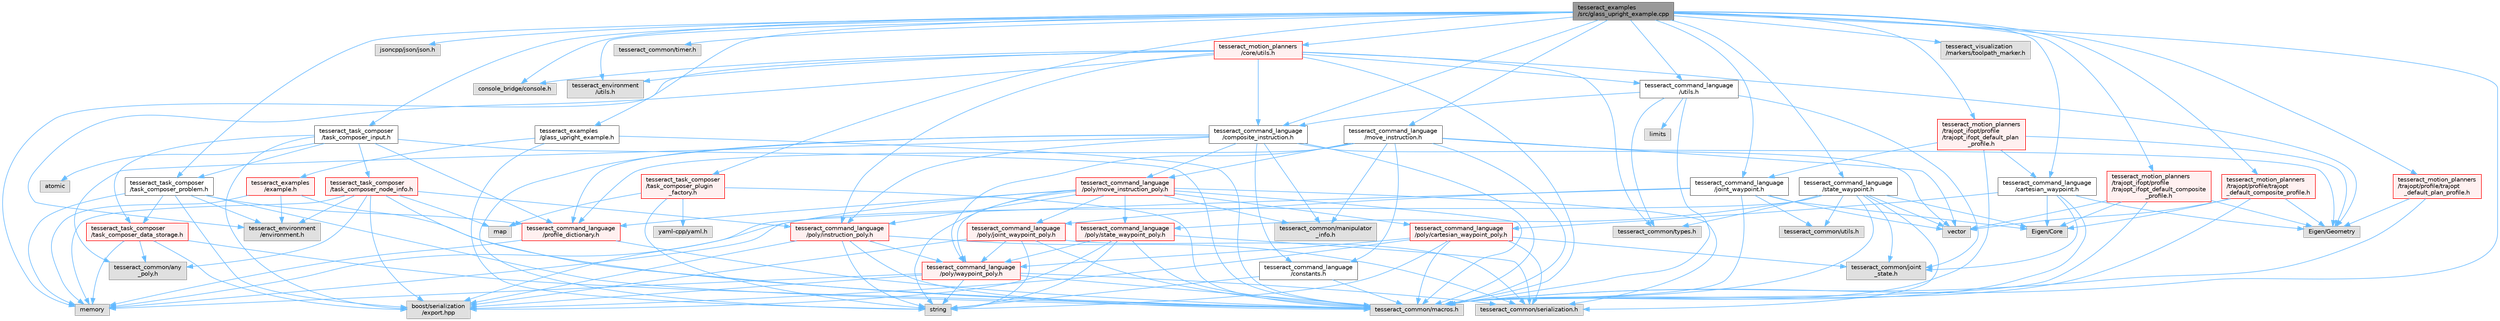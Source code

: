digraph "tesseract_examples/src/glass_upright_example.cpp"
{
 // LATEX_PDF_SIZE
  bgcolor="transparent";
  edge [fontname=Helvetica,fontsize=10,labelfontname=Helvetica,labelfontsize=10];
  node [fontname=Helvetica,fontsize=10,shape=box,height=0.2,width=0.4];
  Node1 [label="tesseract_examples\l/src/glass_upright_example.cpp",height=0.2,width=0.4,color="gray40", fillcolor="grey60", style="filled", fontcolor="black",tooltip="Glass upright example implementation."];
  Node1 -> Node2 [color="steelblue1",style="solid"];
  Node2 [label="tesseract_common/macros.h",height=0.2,width=0.4,color="grey60", fillcolor="#E0E0E0", style="filled",tooltip=" "];
  Node1 -> Node3 [color="steelblue1",style="solid"];
  Node3 [label="jsoncpp/json/json.h",height=0.2,width=0.4,color="grey60", fillcolor="#E0E0E0", style="filled",tooltip=" "];
  Node1 -> Node4 [color="steelblue1",style="solid"];
  Node4 [label="console_bridge/console.h",height=0.2,width=0.4,color="grey60", fillcolor="#E0E0E0", style="filled",tooltip=" "];
  Node1 -> Node5 [color="steelblue1",style="solid"];
  Node5 [label="tesseract_examples\l/glass_upright_example.h",height=0.2,width=0.4,color="grey40", fillcolor="white", style="filled",URL="$d7/d74/glass__upright__example_8h.html",tooltip="An example of a robot with fixed orientation but free to move in cartesian space."];
  Node5 -> Node2 [color="steelblue1",style="solid"];
  Node5 -> Node6 [color="steelblue1",style="solid"];
  Node6 [label="string",height=0.2,width=0.4,color="grey60", fillcolor="#E0E0E0", style="filled",tooltip=" "];
  Node5 -> Node7 [color="steelblue1",style="solid"];
  Node7 [label="tesseract_examples\l/example.h",height=0.2,width=0.4,color="red", fillcolor="#FFF0F0", style="filled",URL="$df/d24/example_8h.html",tooltip=" "];
  Node7 -> Node2 [color="steelblue1",style="solid"];
  Node7 -> Node8 [color="steelblue1",style="solid"];
  Node8 [label="memory",height=0.2,width=0.4,color="grey60", fillcolor="#E0E0E0", style="filled",tooltip=" "];
  Node7 -> Node9 [color="steelblue1",style="solid"];
  Node9 [label="tesseract_environment\l/environment.h",height=0.2,width=0.4,color="grey60", fillcolor="#E0E0E0", style="filled",tooltip=" "];
  Node1 -> Node11 [color="steelblue1",style="solid"];
  Node11 [label="tesseract_environment\l/utils.h",height=0.2,width=0.4,color="grey60", fillcolor="#E0E0E0", style="filled",tooltip=" "];
  Node1 -> Node12 [color="steelblue1",style="solid"];
  Node12 [label="tesseract_common/timer.h",height=0.2,width=0.4,color="grey60", fillcolor="#E0E0E0", style="filled",tooltip=" "];
  Node1 -> Node13 [color="steelblue1",style="solid"];
  Node13 [label="tesseract_command_language\l/composite_instruction.h",height=0.2,width=0.4,color="grey40", fillcolor="white", style="filled",URL="$d5/df7/composite__instruction_8h.html",tooltip=" "];
  Node13 -> Node2 [color="steelblue1",style="solid"];
  Node13 -> Node14 [color="steelblue1",style="solid"];
  Node14 [label="vector",height=0.2,width=0.4,color="grey60", fillcolor="#E0E0E0", style="filled",tooltip=" "];
  Node13 -> Node6 [color="steelblue1",style="solid"];
  Node13 -> Node15 [color="steelblue1",style="solid"];
  Node15 [label="tesseract_command_language\l/poly/instruction_poly.h",height=0.2,width=0.4,color="red", fillcolor="#FFF0F0", style="filled",URL="$d1/db1/instruction__poly_8h.html",tooltip=" "];
  Node15 -> Node2 [color="steelblue1",style="solid"];
  Node15 -> Node6 [color="steelblue1",style="solid"];
  Node15 -> Node17 [color="steelblue1",style="solid"];
  Node17 [label="boost/serialization\l/export.hpp",height=0.2,width=0.4,color="grey60", fillcolor="#E0E0E0", style="filled",tooltip=" "];
  Node15 -> Node20 [color="steelblue1",style="solid"];
  Node20 [label="tesseract_command_language\l/poly/waypoint_poly.h",height=0.2,width=0.4,color="red", fillcolor="#FFF0F0", style="filled",URL="$d3/dc4/waypoint__poly_8h.html",tooltip=" "];
  Node20 -> Node2 [color="steelblue1",style="solid"];
  Node20 -> Node8 [color="steelblue1",style="solid"];
  Node20 -> Node6 [color="steelblue1",style="solid"];
  Node20 -> Node17 [color="steelblue1",style="solid"];
  Node20 -> Node22 [color="steelblue1",style="solid"];
  Node22 [label="tesseract_common/serialization.h",height=0.2,width=0.4,color="grey60", fillcolor="#E0E0E0", style="filled",tooltip=" "];
  Node15 -> Node22 [color="steelblue1",style="solid"];
  Node13 -> Node24 [color="steelblue1",style="solid"];
  Node24 [label="tesseract_command_language\l/poly/move_instruction_poly.h",height=0.2,width=0.4,color="red", fillcolor="#FFF0F0", style="filled",URL="$dc/df1/move__instruction__poly_8h.html",tooltip="The move instruction interface."];
  Node24 -> Node2 [color="steelblue1",style="solid"];
  Node24 -> Node6 [color="steelblue1",style="solid"];
  Node24 -> Node17 [color="steelblue1",style="solid"];
  Node24 -> Node15 [color="steelblue1",style="solid"];
  Node24 -> Node25 [color="steelblue1",style="solid"];
  Node25 [label="tesseract_command_language\l/poly/cartesian_waypoint_poly.h",height=0.2,width=0.4,color="red", fillcolor="#FFF0F0", style="filled",URL="$d7/df9/cartesian__waypoint__poly_8h.html",tooltip="The cartesian waypoint interface."];
  Node25 -> Node2 [color="steelblue1",style="solid"];
  Node25 -> Node6 [color="steelblue1",style="solid"];
  Node25 -> Node17 [color="steelblue1",style="solid"];
  Node25 -> Node20 [color="steelblue1",style="solid"];
  Node25 -> Node26 [color="steelblue1",style="solid"];
  Node26 [label="tesseract_common/joint\l_state.h",height=0.2,width=0.4,color="grey60", fillcolor="#E0E0E0", style="filled",tooltip=" "];
  Node25 -> Node22 [color="steelblue1",style="solid"];
  Node24 -> Node27 [color="steelblue1",style="solid"];
  Node27 [label="tesseract_command_language\l/poly/joint_waypoint_poly.h",height=0.2,width=0.4,color="red", fillcolor="#FFF0F0", style="filled",URL="$d1/d66/joint__waypoint__poly_8h.html",tooltip="The joint waypoint interface."];
  Node27 -> Node2 [color="steelblue1",style="solid"];
  Node27 -> Node6 [color="steelblue1",style="solid"];
  Node27 -> Node17 [color="steelblue1",style="solid"];
  Node27 -> Node20 [color="steelblue1",style="solid"];
  Node27 -> Node22 [color="steelblue1",style="solid"];
  Node24 -> Node28 [color="steelblue1",style="solid"];
  Node28 [label="tesseract_command_language\l/poly/state_waypoint_poly.h",height=0.2,width=0.4,color="red", fillcolor="#FFF0F0", style="filled",URL="$d7/d22/state__waypoint__poly_8h.html",tooltip="The state waypoint interface."];
  Node28 -> Node2 [color="steelblue1",style="solid"];
  Node28 -> Node6 [color="steelblue1",style="solid"];
  Node28 -> Node17 [color="steelblue1",style="solid"];
  Node28 -> Node20 [color="steelblue1",style="solid"];
  Node28 -> Node22 [color="steelblue1",style="solid"];
  Node24 -> Node20 [color="steelblue1",style="solid"];
  Node24 -> Node29 [color="steelblue1",style="solid"];
  Node29 [label="tesseract_command_language\l/profile_dictionary.h",height=0.2,width=0.4,color="red", fillcolor="#FFF0F0", style="filled",URL="$dd/dd6/profile__dictionary_8h.html",tooltip="This is a profile dictionary for storing all profiles."];
  Node29 -> Node2 [color="steelblue1",style="solid"];
  Node29 -> Node8 [color="steelblue1",style="solid"];
  Node24 -> Node35 [color="steelblue1",style="solid"];
  Node35 [label="tesseract_common/manipulator\l_info.h",height=0.2,width=0.4,color="grey60", fillcolor="#E0E0E0", style="filled",tooltip=" "];
  Node24 -> Node22 [color="steelblue1",style="solid"];
  Node13 -> Node36 [color="steelblue1",style="solid"];
  Node36 [label="tesseract_command_language\l/constants.h",height=0.2,width=0.4,color="grey40", fillcolor="white", style="filled",URL="$d2/d6f/constants_8h.html",tooltip="Containst Tesseract Command Language constants."];
  Node36 -> Node2 [color="steelblue1",style="solid"];
  Node36 -> Node6 [color="steelblue1",style="solid"];
  Node13 -> Node29 [color="steelblue1",style="solid"];
  Node13 -> Node35 [color="steelblue1",style="solid"];
  Node13 -> Node37 [color="steelblue1",style="solid"];
  Node37 [label="tesseract_common/any\l_poly.h",height=0.2,width=0.4,color="grey60", fillcolor="#E0E0E0", style="filled",tooltip=" "];
  Node1 -> Node38 [color="steelblue1",style="solid"];
  Node38 [label="tesseract_command_language\l/state_waypoint.h",height=0.2,width=0.4,color="grey40", fillcolor="white", style="filled",URL="$d1/d10/state__waypoint_8h.html",tooltip=" "];
  Node38 -> Node2 [color="steelblue1",style="solid"];
  Node38 -> Node39 [color="steelblue1",style="solid"];
  Node39 [label="Eigen/Core",height=0.2,width=0.4,color="grey60", fillcolor="#E0E0E0", style="filled",tooltip=" "];
  Node38 -> Node8 [color="steelblue1",style="solid"];
  Node38 -> Node14 [color="steelblue1",style="solid"];
  Node38 -> Node28 [color="steelblue1",style="solid"];
  Node38 -> Node26 [color="steelblue1",style="solid"];
  Node38 -> Node40 [color="steelblue1",style="solid"];
  Node40 [label="tesseract_common/utils.h",height=0.2,width=0.4,color="grey60", fillcolor="#E0E0E0", style="filled",tooltip=" "];
  Node38 -> Node41 [color="steelblue1",style="solid"];
  Node41 [label="tesseract_common/types.h",height=0.2,width=0.4,color="grey60", fillcolor="#E0E0E0", style="filled",tooltip=" "];
  Node38 -> Node22 [color="steelblue1",style="solid"];
  Node1 -> Node42 [color="steelblue1",style="solid"];
  Node42 [label="tesseract_command_language\l/cartesian_waypoint.h",height=0.2,width=0.4,color="grey40", fillcolor="white", style="filled",URL="$d3/d18/cartesian__waypoint_8h.html",tooltip=" "];
  Node42 -> Node2 [color="steelblue1",style="solid"];
  Node42 -> Node39 [color="steelblue1",style="solid"];
  Node42 -> Node43 [color="steelblue1",style="solid"];
  Node43 [label="Eigen/Geometry",height=0.2,width=0.4,color="grey60", fillcolor="#E0E0E0", style="filled",tooltip=" "];
  Node42 -> Node25 [color="steelblue1",style="solid"];
  Node42 -> Node26 [color="steelblue1",style="solid"];
  Node1 -> Node44 [color="steelblue1",style="solid"];
  Node44 [label="tesseract_command_language\l/joint_waypoint.h",height=0.2,width=0.4,color="grey40", fillcolor="white", style="filled",URL="$d7/d1f/joint__waypoint_8h.html",tooltip=" "];
  Node44 -> Node2 [color="steelblue1",style="solid"];
  Node44 -> Node39 [color="steelblue1",style="solid"];
  Node44 -> Node8 [color="steelblue1",style="solid"];
  Node44 -> Node14 [color="steelblue1",style="solid"];
  Node44 -> Node27 [color="steelblue1",style="solid"];
  Node44 -> Node40 [color="steelblue1",style="solid"];
  Node1 -> Node45 [color="steelblue1",style="solid"];
  Node45 [label="tesseract_command_language\l/move_instruction.h",height=0.2,width=0.4,color="grey40", fillcolor="white", style="filled",URL="$da/d74/move__instruction_8h.html",tooltip=" "];
  Node45 -> Node2 [color="steelblue1",style="solid"];
  Node45 -> Node14 [color="steelblue1",style="solid"];
  Node45 -> Node43 [color="steelblue1",style="solid"];
  Node45 -> Node24 [color="steelblue1",style="solid"];
  Node45 -> Node20 [color="steelblue1",style="solid"];
  Node45 -> Node36 [color="steelblue1",style="solid"];
  Node45 -> Node29 [color="steelblue1",style="solid"];
  Node45 -> Node35 [color="steelblue1",style="solid"];
  Node1 -> Node46 [color="steelblue1",style="solid"];
  Node46 [label="tesseract_command_language\l/utils.h",height=0.2,width=0.4,color="grey40", fillcolor="white", style="filled",URL="$d6/d75/tesseract__command__language_2include_2tesseract__command__language_2utils_8h.html",tooltip=" "];
  Node46 -> Node2 [color="steelblue1",style="solid"];
  Node46 -> Node47 [color="steelblue1",style="solid"];
  Node47 [label="limits",height=0.2,width=0.4,color="grey60", fillcolor="#E0E0E0", style="filled",tooltip=" "];
  Node46 -> Node13 [color="steelblue1",style="solid"];
  Node46 -> Node26 [color="steelblue1",style="solid"];
  Node46 -> Node41 [color="steelblue1",style="solid"];
  Node1 -> Node48 [color="steelblue1",style="solid"];
  Node48 [label="tesseract_task_composer\l/task_composer_problem.h",height=0.2,width=0.4,color="grey40", fillcolor="white", style="filled",URL="$d7/d6d/task__composer__problem_8h.html",tooltip="A task composer server problem."];
  Node48 -> Node2 [color="steelblue1",style="solid"];
  Node48 -> Node8 [color="steelblue1",style="solid"];
  Node48 -> Node9 [color="steelblue1",style="solid"];
  Node48 -> Node29 [color="steelblue1",style="solid"];
  Node48 -> Node49 [color="steelblue1",style="solid"];
  Node49 [label="tesseract_task_composer\l/task_composer_data_storage.h",height=0.2,width=0.4,color="red", fillcolor="#FFF0F0", style="filled",URL="$dc/dc5/task__composer__data__storage_8h.html",tooltip="Data storage used when executing the pipeline."];
  Node49 -> Node2 [color="steelblue1",style="solid"];
  Node49 -> Node8 [color="steelblue1",style="solid"];
  Node49 -> Node37 [color="steelblue1",style="solid"];
  Node49 -> Node17 [color="steelblue1",style="solid"];
  Node48 -> Node17 [color="steelblue1",style="solid"];
  Node1 -> Node50 [color="steelblue1",style="solid"];
  Node50 [label="tesseract_task_composer\l/task_composer_input.h",height=0.2,width=0.4,color="grey40", fillcolor="white", style="filled",URL="$db/ddf/task__composer__input_8h.html",tooltip="The input data structure to the pipeline."];
  Node50 -> Node2 [color="steelblue1",style="solid"];
  Node50 -> Node51 [color="steelblue1",style="solid"];
  Node51 [label="atomic",height=0.2,width=0.4,color="grey60", fillcolor="#E0E0E0", style="filled",tooltip=" "];
  Node50 -> Node29 [color="steelblue1",style="solid"];
  Node50 -> Node49 [color="steelblue1",style="solid"];
  Node50 -> Node52 [color="steelblue1",style="solid"];
  Node52 [label="tesseract_task_composer\l/task_composer_node_info.h",height=0.2,width=0.4,color="red", fillcolor="#FFF0F0", style="filled",URL="$d7/d2c/task__composer__node__info_8h.html",tooltip="Task composer node info."];
  Node52 -> Node2 [color="steelblue1",style="solid"];
  Node52 -> Node8 [color="steelblue1",style="solid"];
  Node52 -> Node53 [color="steelblue1",style="solid"];
  Node53 [label="map",height=0.2,width=0.4,color="grey60", fillcolor="#E0E0E0", style="filled",tooltip=" "];
  Node52 -> Node9 [color="steelblue1",style="solid"];
  Node52 -> Node15 [color="steelblue1",style="solid"];
  Node52 -> Node37 [color="steelblue1",style="solid"];
  Node52 -> Node17 [color="steelblue1",style="solid"];
  Node50 -> Node48 [color="steelblue1",style="solid"];
  Node50 -> Node17 [color="steelblue1",style="solid"];
  Node1 -> Node54 [color="steelblue1",style="solid"];
  Node54 [label="tesseract_task_composer\l/task_composer_plugin\l_factory.h",height=0.2,width=0.4,color="red", fillcolor="#FFF0F0", style="filled",URL="$da/d42/task__composer__plugin__factory_8h.html",tooltip="A plugin factory for producing a task composer."];
  Node54 -> Node2 [color="steelblue1",style="solid"];
  Node54 -> Node6 [color="steelblue1",style="solid"];
  Node54 -> Node53 [color="steelblue1",style="solid"];
  Node54 -> Node55 [color="steelblue1",style="solid"];
  Node55 [label="yaml-cpp/yaml.h",height=0.2,width=0.4,color="grey60", fillcolor="#E0E0E0", style="filled",tooltip=" "];
  Node1 -> Node64 [color="steelblue1",style="solid"];
  Node64 [label="tesseract_visualization\l/markers/toolpath_marker.h",height=0.2,width=0.4,color="grey60", fillcolor="#E0E0E0", style="filled",tooltip=" "];
  Node1 -> Node65 [color="steelblue1",style="solid"];
  Node65 [label="tesseract_motion_planners\l/core/utils.h",height=0.2,width=0.4,color="red", fillcolor="#FFF0F0", style="filled",URL="$d9/d8b/tesseract__motion__planners_2core_2include_2tesseract__motion__planners_2core_2utils_8h.html",tooltip="Planner utility functions."];
  Node65 -> Node2 [color="steelblue1",style="solid"];
  Node65 -> Node43 [color="steelblue1",style="solid"];
  Node65 -> Node8 [color="steelblue1",style="solid"];
  Node65 -> Node4 [color="steelblue1",style="solid"];
  Node65 -> Node9 [color="steelblue1",style="solid"];
  Node65 -> Node11 [color="steelblue1",style="solid"];
  Node65 -> Node15 [color="steelblue1",style="solid"];
  Node65 -> Node13 [color="steelblue1",style="solid"];
  Node65 -> Node46 [color="steelblue1",style="solid"];
  Node65 -> Node41 [color="steelblue1",style="solid"];
  Node1 -> Node68 [color="steelblue1",style="solid"];
  Node68 [label="tesseract_motion_planners\l/trajopt_ifopt/profile\l/trajopt_ifopt_default_composite\l_profile.h",height=0.2,width=0.4,color="red", fillcolor="#FFF0F0", style="filled",URL="$dd/da4/trajopt__ifopt__default__composite__profile_8h.html",tooltip=" "];
  Node68 -> Node2 [color="steelblue1",style="solid"];
  Node68 -> Node14 [color="steelblue1",style="solid"];
  Node68 -> Node43 [color="steelblue1",style="solid"];
  Node68 -> Node39 [color="steelblue1",style="solid"];
  Node1 -> Node77 [color="steelblue1",style="solid"];
  Node77 [label="tesseract_motion_planners\l/trajopt/profile/trajopt\l_default_composite_profile.h",height=0.2,width=0.4,color="red", fillcolor="#FFF0F0", style="filled",URL="$d8/d8f/trajopt__default__composite__profile_8h.html",tooltip=" "];
  Node77 -> Node2 [color="steelblue1",style="solid"];
  Node77 -> Node14 [color="steelblue1",style="solid"];
  Node77 -> Node43 [color="steelblue1",style="solid"];
  Node77 -> Node39 [color="steelblue1",style="solid"];
  Node1 -> Node83 [color="steelblue1",style="solid"];
  Node83 [label="tesseract_motion_planners\l/trajopt_ifopt/profile\l/trajopt_ifopt_default_plan\l_profile.h",height=0.2,width=0.4,color="red", fillcolor="#FFF0F0", style="filled",URL="$dd/d35/trajopt__ifopt__default__plan__profile_8h.html",tooltip=" "];
  Node83 -> Node2 [color="steelblue1",style="solid"];
  Node83 -> Node43 [color="steelblue1",style="solid"];
  Node83 -> Node44 [color="steelblue1",style="solid"];
  Node83 -> Node42 [color="steelblue1",style="solid"];
  Node1 -> Node84 [color="steelblue1",style="solid"];
  Node84 [label="tesseract_motion_planners\l/trajopt/profile/trajopt\l_default_plan_profile.h",height=0.2,width=0.4,color="red", fillcolor="#FFF0F0", style="filled",URL="$d9/da2/trajopt__default__plan__profile_8h.html",tooltip=" "];
  Node84 -> Node2 [color="steelblue1",style="solid"];
  Node84 -> Node43 [color="steelblue1",style="solid"];
}
